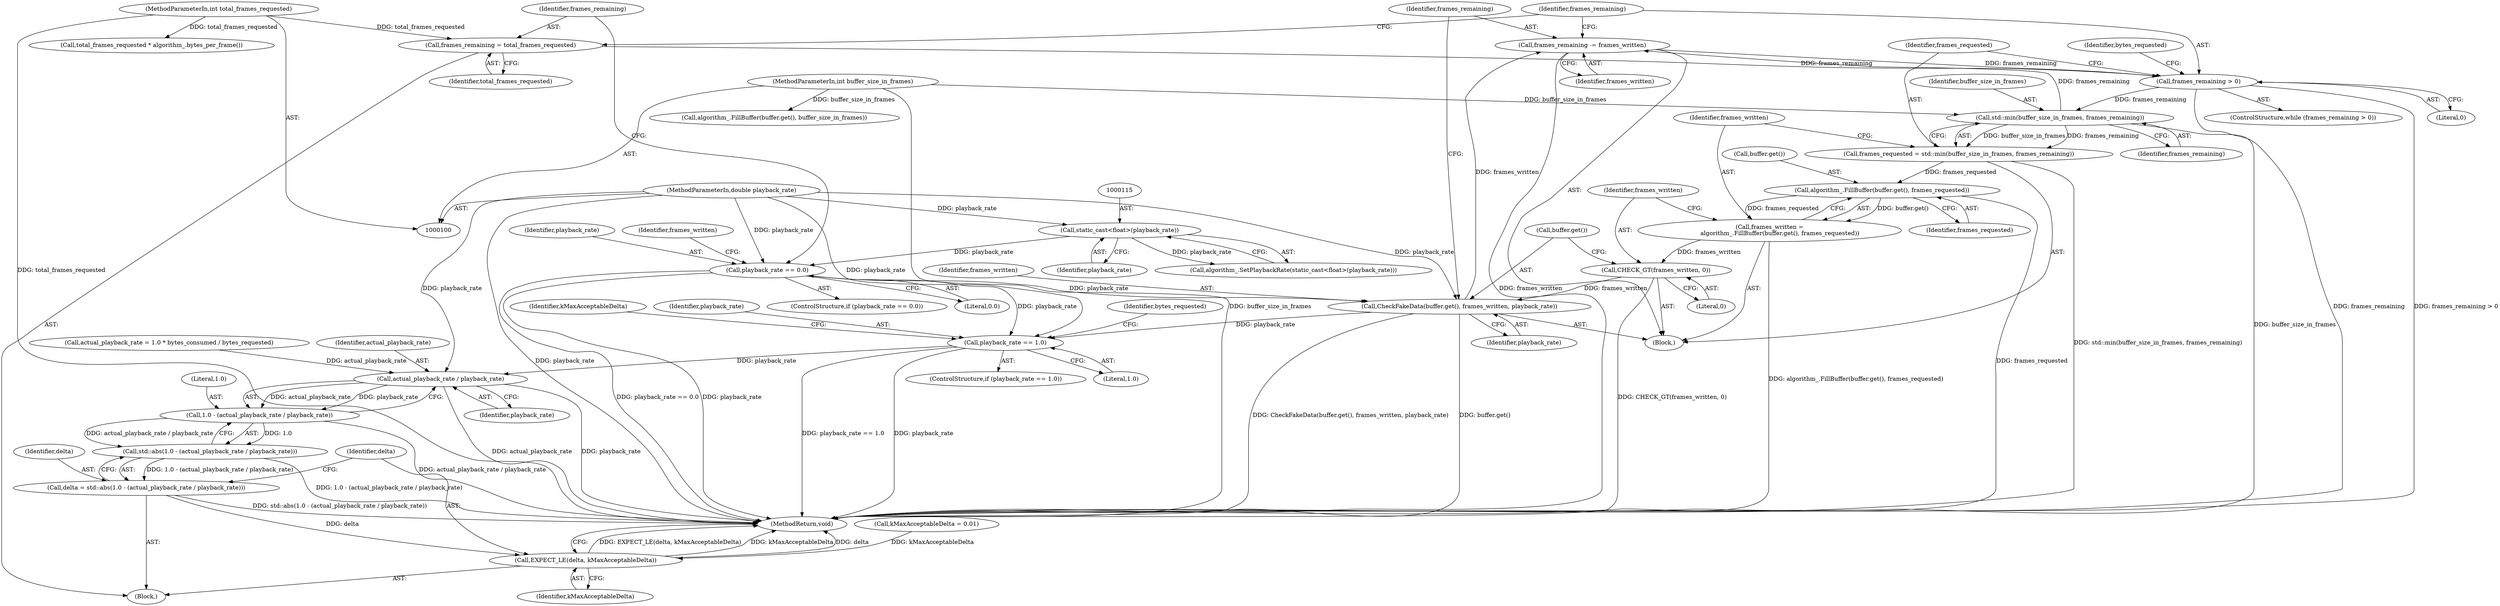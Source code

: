 digraph "1_Chrome_802ecdb9cee0d66fe546bdf24e98150f8f716ad8_8@API" {
"1000161" [label="(Call,frames_remaining -= frames_written)"];
"1000157" [label="(Call,CheckFakeData(buffer.get(), frames_written, playback_rate))"];
"1000154" [label="(Call,CHECK_GT(frames_written, 0))"];
"1000149" [label="(Call,frames_written =\n           algorithm_.FillBuffer(buffer.get(), frames_requested))"];
"1000151" [label="(Call,algorithm_.FillBuffer(buffer.get(), frames_requested))"];
"1000143" [label="(Call,frames_requested = std::min(buffer_size_in_frames, frames_remaining))"];
"1000145" [label="(Call,std::min(buffer_size_in_frames, frames_remaining))"];
"1000102" [label="(MethodParameterIn,int buffer_size_in_frames)"];
"1000138" [label="(Call,frames_remaining > 0)"];
"1000134" [label="(Call,frames_remaining = total_frames_requested)"];
"1000103" [label="(MethodParameterIn,int total_frames_requested)"];
"1000161" [label="(Call,frames_remaining -= frames_written)"];
"1000119" [label="(Call,playback_rate == 0.0)"];
"1000114" [label="(Call,static_cast<float>(playback_rate))"];
"1000101" [label="(MethodParameterIn,double playback_rate)"];
"1000177" [label="(Call,playback_rate == 1.0)"];
"1000203" [label="(Call,actual_playback_rate / playback_rate)"];
"1000201" [label="(Call,1.0 - (actual_playback_rate / playback_rate))"];
"1000200" [label="(Call,std::abs(1.0 - (actual_playback_rate / playback_rate)))"];
"1000198" [label="(Call,delta = std::abs(1.0 - (actual_playback_rate / playback_rate)))"];
"1000206" [label="(Call,EXPECT_LE(delta, kMaxAcceptableDelta))"];
"1000209" [label="(MethodReturn,void)"];
"1000116" [label="(Identifier,playback_rate)"];
"1000143" [label="(Call,frames_requested = std::min(buffer_size_in_frames, frames_remaining))"];
"1000204" [label="(Identifier,actual_playback_rate)"];
"1000161" [label="(Call,frames_remaining -= frames_written)"];
"1000190" [label="(Call,actual_playback_rate = 1.0 * bytes_consumed / bytes_requested)"];
"1000177" [label="(Call,playback_rate == 1.0)"];
"1000156" [label="(Literal,0)"];
"1000114" [label="(Call,static_cast<float>(playback_rate))"];
"1000137" [label="(ControlStructure,while (frames_remaining > 0))"];
"1000150" [label="(Identifier,frames_written)"];
"1000141" [label="(Block,)"];
"1000200" [label="(Call,std::abs(1.0 - (actual_playback_rate / playback_rate)))"];
"1000134" [label="(Call,frames_remaining = total_frames_requested)"];
"1000118" [label="(ControlStructure,if (playback_rate == 0.0))"];
"1000186" [label="(Call,kMaxAcceptableDelta = 0.01)"];
"1000203" [label="(Call,actual_playback_rate / playback_rate)"];
"1000155" [label="(Identifier,frames_written)"];
"1000152" [label="(Call,buffer.get())"];
"1000166" [label="(Identifier,bytes_requested)"];
"1000125" [label="(Identifier,frames_written)"];
"1000119" [label="(Call,playback_rate == 0.0)"];
"1000182" [label="(Identifier,bytes_requested)"];
"1000159" [label="(Identifier,frames_written)"];
"1000198" [label="(Call,delta = std::abs(1.0 - (actual_playback_rate / playback_rate)))"];
"1000140" [label="(Literal,0)"];
"1000120" [label="(Identifier,playback_rate)"];
"1000162" [label="(Identifier,frames_remaining)"];
"1000187" [label="(Identifier,kMaxAcceptableDelta)"];
"1000145" [label="(Call,std::min(buffer_size_in_frames, frames_remaining))"];
"1000138" [label="(Call,frames_remaining > 0)"];
"1000157" [label="(Call,CheckFakeData(buffer.get(), frames_written, playback_rate))"];
"1000126" [label="(Call,algorithm_.FillBuffer(buffer.get(), buffer_size_in_frames))"];
"1000144" [label="(Identifier,frames_requested)"];
"1000178" [label="(Identifier,playback_rate)"];
"1000205" [label="(Identifier,playback_rate)"];
"1000201" [label="(Call,1.0 - (actual_playback_rate / playback_rate))"];
"1000199" [label="(Identifier,delta)"];
"1000176" [label="(ControlStructure,if (playback_rate == 1.0))"];
"1000135" [label="(Identifier,frames_remaining)"];
"1000103" [label="(MethodParameterIn,int total_frames_requested)"];
"1000146" [label="(Identifier,buffer_size_in_frames)"];
"1000121" [label="(Literal,0.0)"];
"1000101" [label="(MethodParameterIn,double playback_rate)"];
"1000139" [label="(Identifier,frames_remaining)"];
"1000158" [label="(Call,buffer.get())"];
"1000206" [label="(Call,EXPECT_LE(delta, kMaxAcceptableDelta))"];
"1000163" [label="(Identifier,frames_written)"];
"1000149" [label="(Call,frames_written =\n           algorithm_.FillBuffer(buffer.get(), frames_requested))"];
"1000153" [label="(Identifier,frames_requested)"];
"1000102" [label="(MethodParameterIn,int buffer_size_in_frames)"];
"1000113" [label="(Call,algorithm_.SetPlaybackRate(static_cast<float>(playback_rate)))"];
"1000154" [label="(Call,CHECK_GT(frames_written, 0))"];
"1000208" [label="(Identifier,kMaxAcceptableDelta)"];
"1000160" [label="(Identifier,playback_rate)"];
"1000147" [label="(Identifier,frames_remaining)"];
"1000179" [label="(Literal,1.0)"];
"1000202" [label="(Literal,1.0)"];
"1000167" [label="(Call,total_frames_requested * algorithm_.bytes_per_frame())"];
"1000104" [label="(Block,)"];
"1000151" [label="(Call,algorithm_.FillBuffer(buffer.get(), frames_requested))"];
"1000207" [label="(Identifier,delta)"];
"1000136" [label="(Identifier,total_frames_requested)"];
"1000161" -> "1000141"  [label="AST: "];
"1000161" -> "1000163"  [label="CFG: "];
"1000162" -> "1000161"  [label="AST: "];
"1000163" -> "1000161"  [label="AST: "];
"1000139" -> "1000161"  [label="CFG: "];
"1000161" -> "1000209"  [label="DDG: frames_written"];
"1000161" -> "1000138"  [label="DDG: frames_remaining"];
"1000157" -> "1000161"  [label="DDG: frames_written"];
"1000145" -> "1000161"  [label="DDG: frames_remaining"];
"1000157" -> "1000141"  [label="AST: "];
"1000157" -> "1000160"  [label="CFG: "];
"1000158" -> "1000157"  [label="AST: "];
"1000159" -> "1000157"  [label="AST: "];
"1000160" -> "1000157"  [label="AST: "];
"1000162" -> "1000157"  [label="CFG: "];
"1000157" -> "1000209"  [label="DDG: CheckFakeData(buffer.get(), frames_written, playback_rate)"];
"1000157" -> "1000209"  [label="DDG: buffer.get()"];
"1000154" -> "1000157"  [label="DDG: frames_written"];
"1000119" -> "1000157"  [label="DDG: playback_rate"];
"1000101" -> "1000157"  [label="DDG: playback_rate"];
"1000157" -> "1000177"  [label="DDG: playback_rate"];
"1000154" -> "1000141"  [label="AST: "];
"1000154" -> "1000156"  [label="CFG: "];
"1000155" -> "1000154"  [label="AST: "];
"1000156" -> "1000154"  [label="AST: "];
"1000158" -> "1000154"  [label="CFG: "];
"1000154" -> "1000209"  [label="DDG: CHECK_GT(frames_written, 0)"];
"1000149" -> "1000154"  [label="DDG: frames_written"];
"1000149" -> "1000141"  [label="AST: "];
"1000149" -> "1000151"  [label="CFG: "];
"1000150" -> "1000149"  [label="AST: "];
"1000151" -> "1000149"  [label="AST: "];
"1000155" -> "1000149"  [label="CFG: "];
"1000149" -> "1000209"  [label="DDG: algorithm_.FillBuffer(buffer.get(), frames_requested)"];
"1000151" -> "1000149"  [label="DDG: buffer.get()"];
"1000151" -> "1000149"  [label="DDG: frames_requested"];
"1000151" -> "1000153"  [label="CFG: "];
"1000152" -> "1000151"  [label="AST: "];
"1000153" -> "1000151"  [label="AST: "];
"1000151" -> "1000209"  [label="DDG: frames_requested"];
"1000143" -> "1000151"  [label="DDG: frames_requested"];
"1000143" -> "1000141"  [label="AST: "];
"1000143" -> "1000145"  [label="CFG: "];
"1000144" -> "1000143"  [label="AST: "];
"1000145" -> "1000143"  [label="AST: "];
"1000150" -> "1000143"  [label="CFG: "];
"1000143" -> "1000209"  [label="DDG: std::min(buffer_size_in_frames, frames_remaining)"];
"1000145" -> "1000143"  [label="DDG: buffer_size_in_frames"];
"1000145" -> "1000143"  [label="DDG: frames_remaining"];
"1000145" -> "1000147"  [label="CFG: "];
"1000146" -> "1000145"  [label="AST: "];
"1000147" -> "1000145"  [label="AST: "];
"1000145" -> "1000209"  [label="DDG: buffer_size_in_frames"];
"1000102" -> "1000145"  [label="DDG: buffer_size_in_frames"];
"1000138" -> "1000145"  [label="DDG: frames_remaining"];
"1000102" -> "1000100"  [label="AST: "];
"1000102" -> "1000209"  [label="DDG: buffer_size_in_frames"];
"1000102" -> "1000126"  [label="DDG: buffer_size_in_frames"];
"1000138" -> "1000137"  [label="AST: "];
"1000138" -> "1000140"  [label="CFG: "];
"1000139" -> "1000138"  [label="AST: "];
"1000140" -> "1000138"  [label="AST: "];
"1000144" -> "1000138"  [label="CFG: "];
"1000166" -> "1000138"  [label="CFG: "];
"1000138" -> "1000209"  [label="DDG: frames_remaining"];
"1000138" -> "1000209"  [label="DDG: frames_remaining > 0"];
"1000134" -> "1000138"  [label="DDG: frames_remaining"];
"1000134" -> "1000104"  [label="AST: "];
"1000134" -> "1000136"  [label="CFG: "];
"1000135" -> "1000134"  [label="AST: "];
"1000136" -> "1000134"  [label="AST: "];
"1000139" -> "1000134"  [label="CFG: "];
"1000103" -> "1000134"  [label="DDG: total_frames_requested"];
"1000103" -> "1000100"  [label="AST: "];
"1000103" -> "1000209"  [label="DDG: total_frames_requested"];
"1000103" -> "1000167"  [label="DDG: total_frames_requested"];
"1000119" -> "1000118"  [label="AST: "];
"1000119" -> "1000121"  [label="CFG: "];
"1000120" -> "1000119"  [label="AST: "];
"1000121" -> "1000119"  [label="AST: "];
"1000125" -> "1000119"  [label="CFG: "];
"1000135" -> "1000119"  [label="CFG: "];
"1000119" -> "1000209"  [label="DDG: playback_rate"];
"1000119" -> "1000209"  [label="DDG: playback_rate == 0.0"];
"1000114" -> "1000119"  [label="DDG: playback_rate"];
"1000101" -> "1000119"  [label="DDG: playback_rate"];
"1000119" -> "1000177"  [label="DDG: playback_rate"];
"1000114" -> "1000113"  [label="AST: "];
"1000114" -> "1000116"  [label="CFG: "];
"1000115" -> "1000114"  [label="AST: "];
"1000116" -> "1000114"  [label="AST: "];
"1000113" -> "1000114"  [label="CFG: "];
"1000114" -> "1000113"  [label="DDG: playback_rate"];
"1000101" -> "1000114"  [label="DDG: playback_rate"];
"1000101" -> "1000100"  [label="AST: "];
"1000101" -> "1000209"  [label="DDG: playback_rate"];
"1000101" -> "1000177"  [label="DDG: playback_rate"];
"1000101" -> "1000203"  [label="DDG: playback_rate"];
"1000177" -> "1000176"  [label="AST: "];
"1000177" -> "1000179"  [label="CFG: "];
"1000178" -> "1000177"  [label="AST: "];
"1000179" -> "1000177"  [label="AST: "];
"1000182" -> "1000177"  [label="CFG: "];
"1000187" -> "1000177"  [label="CFG: "];
"1000177" -> "1000209"  [label="DDG: playback_rate == 1.0"];
"1000177" -> "1000209"  [label="DDG: playback_rate"];
"1000177" -> "1000203"  [label="DDG: playback_rate"];
"1000203" -> "1000201"  [label="AST: "];
"1000203" -> "1000205"  [label="CFG: "];
"1000204" -> "1000203"  [label="AST: "];
"1000205" -> "1000203"  [label="AST: "];
"1000201" -> "1000203"  [label="CFG: "];
"1000203" -> "1000209"  [label="DDG: playback_rate"];
"1000203" -> "1000209"  [label="DDG: actual_playback_rate"];
"1000203" -> "1000201"  [label="DDG: actual_playback_rate"];
"1000203" -> "1000201"  [label="DDG: playback_rate"];
"1000190" -> "1000203"  [label="DDG: actual_playback_rate"];
"1000201" -> "1000200"  [label="AST: "];
"1000202" -> "1000201"  [label="AST: "];
"1000200" -> "1000201"  [label="CFG: "];
"1000201" -> "1000209"  [label="DDG: actual_playback_rate / playback_rate"];
"1000201" -> "1000200"  [label="DDG: 1.0"];
"1000201" -> "1000200"  [label="DDG: actual_playback_rate / playback_rate"];
"1000200" -> "1000198"  [label="AST: "];
"1000198" -> "1000200"  [label="CFG: "];
"1000200" -> "1000209"  [label="DDG: 1.0 - (actual_playback_rate / playback_rate)"];
"1000200" -> "1000198"  [label="DDG: 1.0 - (actual_playback_rate / playback_rate)"];
"1000198" -> "1000104"  [label="AST: "];
"1000199" -> "1000198"  [label="AST: "];
"1000207" -> "1000198"  [label="CFG: "];
"1000198" -> "1000209"  [label="DDG: std::abs(1.0 - (actual_playback_rate / playback_rate))"];
"1000198" -> "1000206"  [label="DDG: delta"];
"1000206" -> "1000104"  [label="AST: "];
"1000206" -> "1000208"  [label="CFG: "];
"1000207" -> "1000206"  [label="AST: "];
"1000208" -> "1000206"  [label="AST: "];
"1000209" -> "1000206"  [label="CFG: "];
"1000206" -> "1000209"  [label="DDG: EXPECT_LE(delta, kMaxAcceptableDelta)"];
"1000206" -> "1000209"  [label="DDG: kMaxAcceptableDelta"];
"1000206" -> "1000209"  [label="DDG: delta"];
"1000186" -> "1000206"  [label="DDG: kMaxAcceptableDelta"];
}
